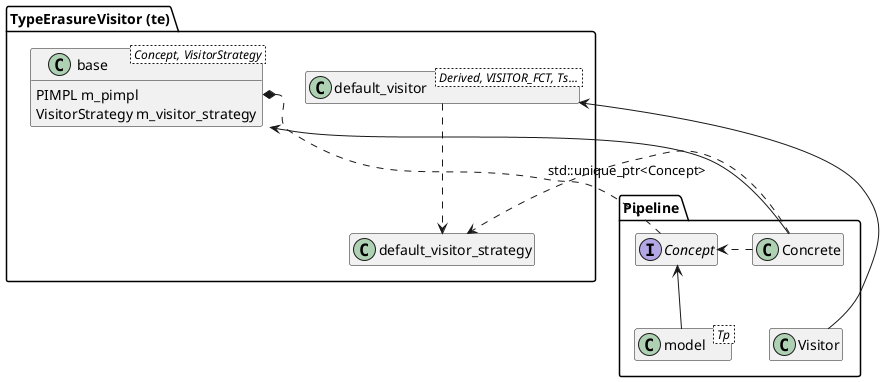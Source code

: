 @startuml

hide empty attributes
hide empty members

package "TypeErasureVisitor (te)" {
  class base < Concept, VisitorStrategy > {
    PIMPL m_pimpl
    VisitorStrategy m_visitor_strategy
  }

  class default_visitor_strategy {

  }

  class default_visitor < Derived, VISITOR_FCT, Ts... > {

  }

}

base -[hidden]-> default_visitor_strategy
default_visitor_strategy <.u. default_visitor

package "Pipeline" {
  interface Concept {
  }

  class model < Tp > {
  }

  class Concrete  {
  }

  class Visitor {
  }
}

base <- Concrete
Concrete .> default_visitor_strategy
Concrete .> Concept
base::PIMPL *.d. Concept : std::unique_ptr<Concept>
Concept <-- model
default_visitor <- Visitor
Concrete -[hidden]-> Visitor

@enduml
